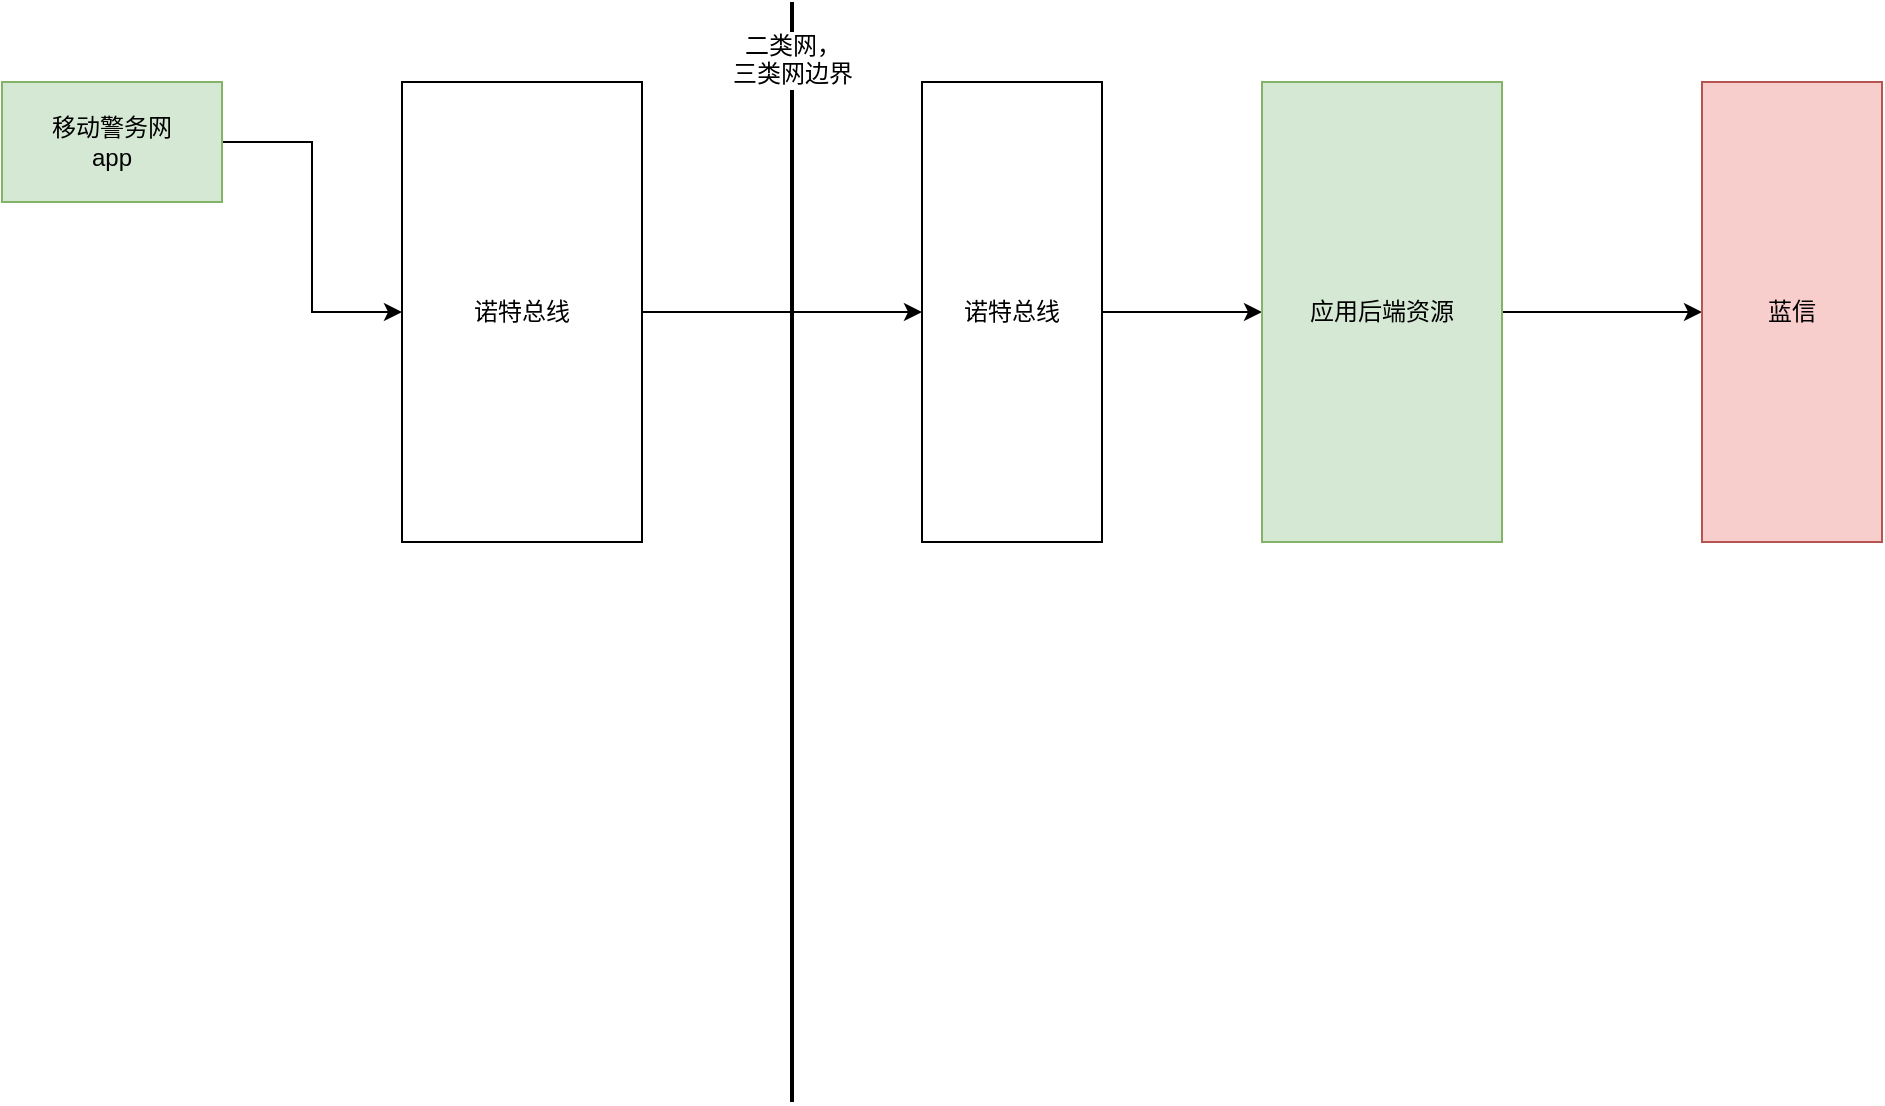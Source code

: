 <mxfile version="13.8.0" type="github">
  <diagram id="v87uAr-3PgzYfvqMpKA_" name="Page-1">
    <mxGraphModel dx="1242" dy="672" grid="1" gridSize="10" guides="1" tooltips="1" connect="1" arrows="1" fold="1" page="1" pageScale="1" pageWidth="827" pageHeight="1169" math="0" shadow="0">
      <root>
        <mxCell id="0" />
        <mxCell id="1" parent="0" />
        <mxCell id="WR_h59PlAC_kSV7P3UoJ-6" style="edgeStyle=orthogonalEdgeStyle;rounded=0;orthogonalLoop=1;jettySize=auto;html=1;" edge="1" parent="1" source="WR_h59PlAC_kSV7P3UoJ-1" target="WR_h59PlAC_kSV7P3UoJ-5">
          <mxGeometry relative="1" as="geometry" />
        </mxCell>
        <mxCell id="WR_h59PlAC_kSV7P3UoJ-1" value="移动警务网&lt;br&gt;app" style="rounded=0;whiteSpace=wrap;html=1;fillColor=#d5e8d4;strokeColor=#82b366;" vertex="1" parent="1">
          <mxGeometry x="60" y="70" width="110" height="60" as="geometry" />
        </mxCell>
        <mxCell id="WR_h59PlAC_kSV7P3UoJ-4" value="二类网，&lt;br&gt;三类网边界" style="line;strokeWidth=2;direction=south;html=1;" vertex="1" parent="1">
          <mxGeometry x="450" y="30" width="10" height="550" as="geometry" />
        </mxCell>
        <mxCell id="WR_h59PlAC_kSV7P3UoJ-8" style="edgeStyle=orthogonalEdgeStyle;rounded=0;orthogonalLoop=1;jettySize=auto;html=1;entryX=0;entryY=0.5;entryDx=0;entryDy=0;" edge="1" parent="1" source="WR_h59PlAC_kSV7P3UoJ-5" target="WR_h59PlAC_kSV7P3UoJ-7">
          <mxGeometry relative="1" as="geometry" />
        </mxCell>
        <mxCell id="WR_h59PlAC_kSV7P3UoJ-5" value="诺特总线" style="rounded=0;whiteSpace=wrap;html=1;" vertex="1" parent="1">
          <mxGeometry x="260" y="70" width="120" height="230" as="geometry" />
        </mxCell>
        <mxCell id="WR_h59PlAC_kSV7P3UoJ-10" style="edgeStyle=orthogonalEdgeStyle;rounded=0;orthogonalLoop=1;jettySize=auto;html=1;entryX=0;entryY=0.5;entryDx=0;entryDy=0;" edge="1" parent="1" source="WR_h59PlAC_kSV7P3UoJ-7" target="WR_h59PlAC_kSV7P3UoJ-9">
          <mxGeometry relative="1" as="geometry" />
        </mxCell>
        <mxCell id="WR_h59PlAC_kSV7P3UoJ-7" value="诺特总线" style="rounded=0;whiteSpace=wrap;html=1;" vertex="1" parent="1">
          <mxGeometry x="520" y="70" width="90" height="230" as="geometry" />
        </mxCell>
        <mxCell id="WR_h59PlAC_kSV7P3UoJ-12" style="edgeStyle=orthogonalEdgeStyle;rounded=0;orthogonalLoop=1;jettySize=auto;html=1;" edge="1" parent="1" source="WR_h59PlAC_kSV7P3UoJ-9" target="WR_h59PlAC_kSV7P3UoJ-11">
          <mxGeometry relative="1" as="geometry" />
        </mxCell>
        <mxCell id="WR_h59PlAC_kSV7P3UoJ-9" value="应用后端资源" style="rounded=0;whiteSpace=wrap;html=1;fillColor=#d5e8d4;strokeColor=#82b366;" vertex="1" parent="1">
          <mxGeometry x="690" y="70" width="120" height="230" as="geometry" />
        </mxCell>
        <mxCell id="WR_h59PlAC_kSV7P3UoJ-11" value="蓝信" style="rounded=0;whiteSpace=wrap;html=1;fillColor=#f8cecc;strokeColor=#b85450;" vertex="1" parent="1">
          <mxGeometry x="910" y="70" width="90" height="230" as="geometry" />
        </mxCell>
      </root>
    </mxGraphModel>
  </diagram>
</mxfile>
